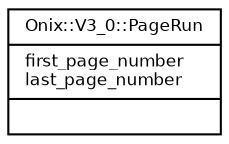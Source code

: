 digraph G {
  fontname = "Bitstream Vera Sans"
  fontsize = 8

  node [
    fontname = "Bitstream Vera Sans"
    fontsize = 8
    shape = "record"
  ]

  edge [
    fontname = "Bitstream Vera Sans"
    fontsize = 8
  ]

  PageRun [
    label = "{Onix::V3_0::PageRun\l|first_page_number\llast_page_number\l|\l}"
  ]




}
